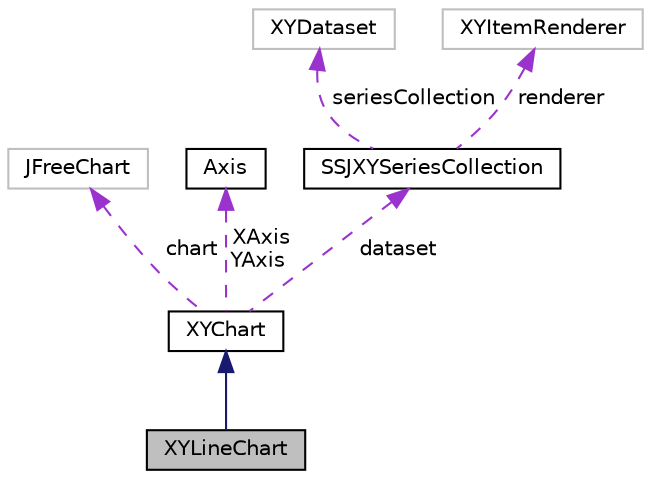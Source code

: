 digraph "XYLineChart"
{
 // INTERACTIVE_SVG=YES
  bgcolor="transparent";
  edge [fontname="Helvetica",fontsize="10",labelfontname="Helvetica",labelfontsize="10"];
  node [fontname="Helvetica",fontsize="10",shape=record];
  Node5 [label="XYLineChart",height=0.2,width=0.4,color="black", fillcolor="grey75", style="filled", fontcolor="black"];
  Node6 -> Node5 [dir="back",color="midnightblue",fontsize="10",style="solid",fontname="Helvetica"];
  Node6 [label="XYChart",height=0.2,width=0.4,color="black",URL="$classumontreal_1_1ssj_1_1charts_1_1XYChart.html",tooltip="This class provides tools to create charts from data in a simple way. "];
  Node7 -> Node6 [dir="back",color="darkorchid3",fontsize="10",style="dashed",label=" chart" ,fontname="Helvetica"];
  Node7 [label="JFreeChart",height=0.2,width=0.4,color="grey75"];
  Node8 -> Node6 [dir="back",color="darkorchid3",fontsize="10",style="dashed",label=" XAxis\nYAxis" ,fontname="Helvetica"];
  Node8 [label="Axis",height=0.2,width=0.4,color="black",URL="$classumontreal_1_1ssj_1_1charts_1_1Axis.html",tooltip="Represents an axis of a chart encapsulated by an instance of XYChart. "];
  Node9 -> Node6 [dir="back",color="darkorchid3",fontsize="10",style="dashed",label=" dataset" ,fontname="Helvetica"];
  Node9 [label="SSJXYSeriesCollection",height=0.2,width=0.4,color="black",URL="$classumontreal_1_1ssj_1_1charts_1_1SSJXYSeriesCollection.html",tooltip="Stores data used in a XYChart. "];
  Node10 -> Node9 [dir="back",color="darkorchid3",fontsize="10",style="dashed",label=" seriesCollection" ,fontname="Helvetica"];
  Node10 [label="XYDataset",height=0.2,width=0.4,color="grey75"];
  Node11 -> Node9 [dir="back",color="darkorchid3",fontsize="10",style="dashed",label=" renderer" ,fontname="Helvetica"];
  Node11 [label="XYItemRenderer",height=0.2,width=0.4,color="grey75"];
}
